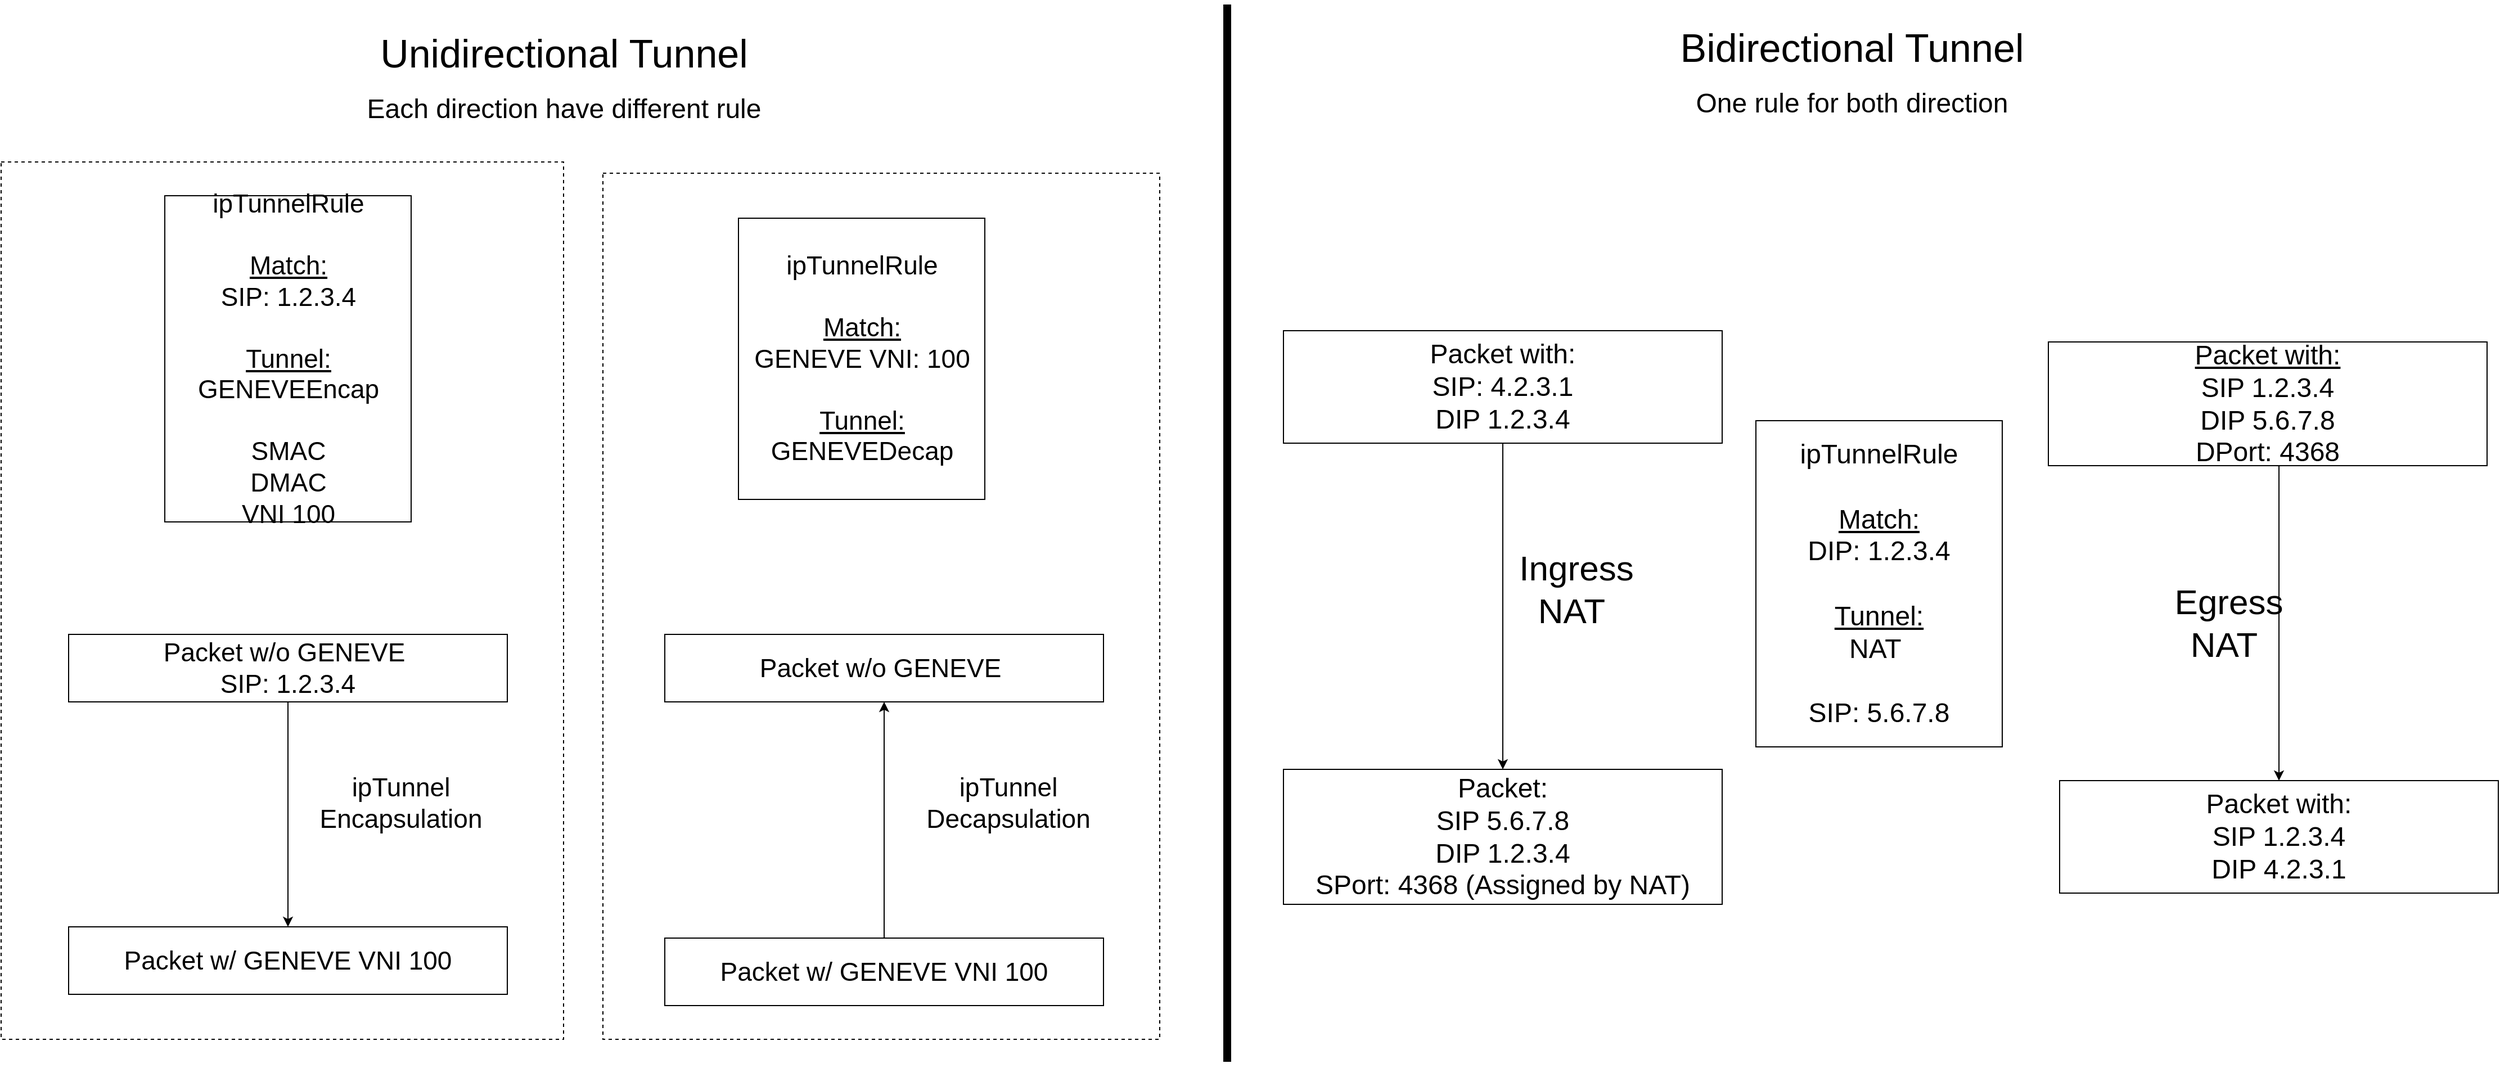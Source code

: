 <mxfile>
    <diagram id="V7hC7Ia_DJyM14xFZ34Q" name="Page-1">
        <mxGraphModel dx="3723" dy="1611" grid="1" gridSize="10" guides="1" tooltips="1" connect="1" arrows="1" fold="1" page="1" pageScale="1" pageWidth="850" pageHeight="1100" math="0" shadow="0">
            <root>
                <mxCell id="0"/>
                <mxCell id="1" parent="0"/>
                <mxCell id="74" value="" style="whiteSpace=wrap;html=1;fontSize=23;dashed=1;" vertex="1" parent="1">
                    <mxGeometry x="-725" y="290" width="495" height="770" as="geometry"/>
                </mxCell>
                <mxCell id="69" value="" style="whiteSpace=wrap;html=1;fontSize=23;dashed=1;" vertex="1" parent="1">
                    <mxGeometry x="-1260" y="280" width="500" height="780" as="geometry"/>
                </mxCell>
                <mxCell id="46" value="&lt;font&gt;&lt;span style=&quot;font-size: 35px&quot;&gt;Unidirectional Tunnel&lt;/span&gt;&lt;br&gt;&lt;br&gt;&lt;span style=&quot;font-size: 24px&quot;&gt;Each direction have different rule&lt;/span&gt;&lt;br&gt;&lt;/font&gt;" style="text;html=1;align=center;verticalAlign=middle;resizable=0;points=[];autosize=1;strokeColor=none;fillColor=none;" parent="1" vertex="1">
                    <mxGeometry x="-945" y="175" width="370" height="60" as="geometry"/>
                </mxCell>
                <mxCell id="48" value="&lt;font&gt;&lt;span style=&quot;font-size: 35px&quot;&gt;Bidirectional Tunnel&lt;/span&gt;&lt;br&gt;&lt;br&gt;&lt;span style=&quot;font-size: 24px&quot;&gt;One rule for both direction&lt;/span&gt;&lt;br&gt;&lt;/font&gt;" style="text;html=1;align=center;verticalAlign=middle;resizable=0;points=[];autosize=1;strokeColor=none;fillColor=none;" parent="1" vertex="1">
                    <mxGeometry x="225" y="170" width="320" height="60" as="geometry"/>
                </mxCell>
                <mxCell id="55" value="&lt;font style=&quot;font-size: 23px;&quot;&gt;ipTunnelRule&lt;br style=&quot;font-size: 23px;&quot;&gt;&lt;br style=&quot;font-size: 23px;&quot;&gt;&lt;u style=&quot;font-size: 23px;&quot;&gt;Match:&lt;/u&gt;&lt;br style=&quot;font-size: 23px;&quot;&gt;SIP: 1.2.3.4&lt;br style=&quot;font-size: 23px;&quot;&gt;&lt;br style=&quot;font-size: 23px;&quot;&gt;&lt;u style=&quot;font-size: 23px;&quot;&gt;Tunnel:&lt;/u&gt;&lt;br style=&quot;font-size: 23px;&quot;&gt;GENEVEEncap&lt;br style=&quot;font-size: 23px;&quot;&gt;&lt;br style=&quot;font-size: 23px;&quot;&gt;SMAC&lt;br style=&quot;font-size: 23px;&quot;&gt;DMAC&lt;br style=&quot;font-size: 23px;&quot;&gt;VNI 100&lt;br style=&quot;font-size: 23px;&quot;&gt;&lt;/font&gt;" style="whiteSpace=wrap;html=1;fontSize=23;" vertex="1" parent="1">
                    <mxGeometry x="-1114.5" y="310" width="219" height="290" as="geometry"/>
                </mxCell>
                <mxCell id="63" value="&lt;font style=&quot;font-size: 23px;&quot;&gt;ipTunnelRule&lt;br style=&quot;font-size: 23px;&quot;&gt;&lt;br style=&quot;font-size: 23px;&quot;&gt;&lt;u style=&quot;font-size: 23px;&quot;&gt;Match:&lt;/u&gt;&lt;br style=&quot;font-size: 23px;&quot;&gt;GENEVE VNI: 100&lt;br style=&quot;font-size: 23px;&quot;&gt;&lt;br style=&quot;font-size: 23px;&quot;&gt;&lt;u style=&quot;font-size: 23px;&quot;&gt;Tunnel:&lt;/u&gt;&lt;br style=&quot;font-size: 23px;&quot;&gt;GENEVEDecap&lt;br style=&quot;font-size: 23px;&quot;&gt;&lt;/font&gt;" style="whiteSpace=wrap;html=1;fontSize=23;" vertex="1" parent="1">
                    <mxGeometry x="-604.5" y="330" width="219" height="250" as="geometry"/>
                </mxCell>
                <mxCell id="65" style="edgeStyle=none;html=1;exitX=0.5;exitY=1;exitDx=0;exitDy=0;fontSize=23;entryX=0.5;entryY=0;entryDx=0;entryDy=0;" edge="1" parent="1" source="64" target="66">
                    <mxGeometry relative="1" as="geometry">
                        <mxPoint x="-1005.286" y="940.0" as="targetPoint"/>
                    </mxGeometry>
                </mxCell>
                <mxCell id="64" value="Packet w/o GENEVE&amp;nbsp;&lt;br style=&quot;font-size: 23px;&quot;&gt;SIP: 1.2.3.4" style="whiteSpace=wrap;html=1;fontSize=23;" vertex="1" parent="1">
                    <mxGeometry x="-1200" y="700" width="390" height="60" as="geometry"/>
                </mxCell>
                <mxCell id="66" value="Packet w/ GENEVE VNI 100" style="whiteSpace=wrap;html=1;fontSize=23;" vertex="1" parent="1">
                    <mxGeometry x="-1200" y="960" width="390" height="60" as="geometry"/>
                </mxCell>
                <mxCell id="71" style="edgeStyle=none;html=1;exitX=0.5;exitY=0;exitDx=0;exitDy=0;entryX=0.5;entryY=1;entryDx=0;entryDy=0;fontSize=23;" edge="1" parent="1" source="67" target="70">
                    <mxGeometry relative="1" as="geometry"/>
                </mxCell>
                <mxCell id="67" value="Packet w/ GENEVE VNI 100" style="whiteSpace=wrap;html=1;fontSize=23;" vertex="1" parent="1">
                    <mxGeometry x="-670" y="970" width="390" height="60" as="geometry"/>
                </mxCell>
                <mxCell id="70" value="Packet w/o GENEVE&amp;nbsp;" style="whiteSpace=wrap;html=1;fontSize=23;" vertex="1" parent="1">
                    <mxGeometry x="-670" y="700" width="390" height="60" as="geometry"/>
                </mxCell>
                <mxCell id="72" value="ipTunnel&lt;br style=&quot;font-size: 23px;&quot;&gt;Encapsulation" style="text;html=1;align=center;verticalAlign=middle;resizable=0;points=[];autosize=1;strokeColor=none;fillColor=none;fontSize=23;" vertex="1" parent="1">
                    <mxGeometry x="-985" y="820" width="160" height="60" as="geometry"/>
                </mxCell>
                <mxCell id="73" value="ipTunnel&lt;br style=&quot;font-size: 23px;&quot;&gt;Decapsulation" style="text;html=1;align=center;verticalAlign=middle;resizable=0;points=[];autosize=1;strokeColor=none;fillColor=none;fontSize=23;" vertex="1" parent="1">
                    <mxGeometry x="-445" y="820" width="160" height="60" as="geometry"/>
                </mxCell>
                <mxCell id="76" value="" style="endArrow=none;html=1;fontSize=21;strokeWidth=7;" edge="1" parent="1">
                    <mxGeometry width="50" height="50" relative="1" as="geometry">
                        <mxPoint x="-170" y="1080" as="sourcePoint"/>
                        <mxPoint x="-170" y="140" as="targetPoint"/>
                    </mxGeometry>
                </mxCell>
                <mxCell id="78" value="&lt;font style=&quot;font-size: 24px;&quot;&gt;ipTunnelRule&lt;br style=&quot;font-size: 24px;&quot;&gt;&lt;br style=&quot;font-size: 24px;&quot;&gt;&lt;u style=&quot;font-size: 24px;&quot;&gt;Match:&lt;/u&gt;&lt;br style=&quot;font-size: 24px;&quot;&gt;DIP: 1.2.3.4&lt;br style=&quot;font-size: 24px;&quot;&gt;&lt;br style=&quot;font-size: 24px;&quot;&gt;&lt;u style=&quot;font-size: 24px;&quot;&gt;Tunnel:&lt;/u&gt;&lt;br style=&quot;font-size: 24px;&quot;&gt;NAT&amp;nbsp;&lt;br style=&quot;font-size: 24px;&quot;&gt;&lt;br style=&quot;font-size: 24px;&quot;&gt;SIP: 5.6.7.8&lt;br style=&quot;font-size: 24px;&quot;&gt;&lt;/font&gt;" style="whiteSpace=wrap;html=1;fontSize=24;" vertex="1" parent="1">
                    <mxGeometry x="300" y="510" width="219" height="290" as="geometry"/>
                </mxCell>
                <mxCell id="82" style="edgeStyle=none;html=1;exitX=0.5;exitY=1;exitDx=0;exitDy=0;entryX=0.5;entryY=0;entryDx=0;entryDy=0;fontSize=24;strokeWidth=1;" edge="1" parent="1" source="79" target="81">
                    <mxGeometry relative="1" as="geometry"/>
                </mxCell>
                <mxCell id="79" value="Packet with:&lt;br style=&quot;font-size: 24px;&quot;&gt;SIP: 4.2.3.1&lt;br style=&quot;font-size: 24px;&quot;&gt;DIP 1.2.3.4" style="whiteSpace=wrap;html=1;fontSize=24;" vertex="1" parent="1">
                    <mxGeometry x="-120" y="430" width="390" height="100" as="geometry"/>
                </mxCell>
                <mxCell id="81" value="Packet:&lt;br style=&quot;font-size: 24px;&quot;&gt;SIP 5.6.7.8&lt;br style=&quot;font-size: 24px;&quot;&gt;DIP 1.2.3.4&lt;br style=&quot;font-size: 24px;&quot;&gt;SPort: 4368 (Assigned by NAT)" style="whiteSpace=wrap;html=1;fontSize=24;" vertex="1" parent="1">
                    <mxGeometry x="-120" y="820" width="390" height="120" as="geometry"/>
                </mxCell>
                <mxCell id="83" value="Ingress &lt;br style=&quot;font-size: 31px;&quot;&gt;NAT&amp;nbsp;" style="text;html=1;align=center;verticalAlign=middle;resizable=0;points=[];autosize=1;strokeColor=none;fillColor=none;fontSize=31;" vertex="1" parent="1">
                    <mxGeometry x="80" y="620" width="120" height="80" as="geometry"/>
                </mxCell>
                <mxCell id="84" value="Egress&lt;br style=&quot;font-size: 31px;&quot;&gt;NAT&amp;nbsp;" style="text;html=1;align=center;verticalAlign=middle;resizable=0;points=[];autosize=1;strokeColor=none;fillColor=none;fontSize=31;" vertex="1" parent="1">
                    <mxGeometry x="665" y="650" width="110" height="80" as="geometry"/>
                </mxCell>
                <mxCell id="85" value="&lt;u style=&quot;font-size: 24px;&quot;&gt;Packet with:&lt;br style=&quot;font-size: 24px;&quot;&gt;&lt;/u&gt;SIP 1.2.3.4&lt;br style=&quot;font-size: 24px;&quot;&gt;DIP 5.6.7.8&lt;br style=&quot;font-size: 24px;&quot;&gt;DPort: 4368" style="whiteSpace=wrap;html=1;fontSize=24;" vertex="1" parent="1">
                    <mxGeometry x="560" y="440" width="390" height="110" as="geometry"/>
                </mxCell>
                <mxCell id="86" value="Packet with:&lt;br style=&quot;font-size: 24px;&quot;&gt;SIP 1.2.3.4&lt;br style=&quot;font-size: 24px;&quot;&gt;DIP 4.2.3.1" style="whiteSpace=wrap;html=1;fontSize=24;" vertex="1" parent="1">
                    <mxGeometry x="570" y="830" width="390" height="100" as="geometry"/>
                </mxCell>
                <mxCell id="87" style="edgeStyle=none;html=1;entryX=0.5;entryY=0;entryDx=0;entryDy=0;fontSize=24;strokeWidth=1;" edge="1" target="86" parent="1">
                    <mxGeometry relative="1" as="geometry">
                        <mxPoint x="765" y="550" as="sourcePoint"/>
                    </mxGeometry>
                </mxCell>
            </root>
        </mxGraphModel>
    </diagram>
</mxfile>